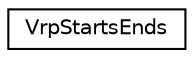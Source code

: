 digraph "Graphical Class Hierarchy"
{
 // LATEX_PDF_SIZE
  edge [fontname="Helvetica",fontsize="10",labelfontname="Helvetica",labelfontsize="10"];
  node [fontname="Helvetica",fontsize="10",shape=record];
  rankdir="LR";
  Node0 [label="VrpStartsEnds",height=0.2,width=0.4,color="black", fillcolor="white", style="filled",URL="$classVrpStartsEnds.html",tooltip="Minimal TSP using distance matrix."];
}
